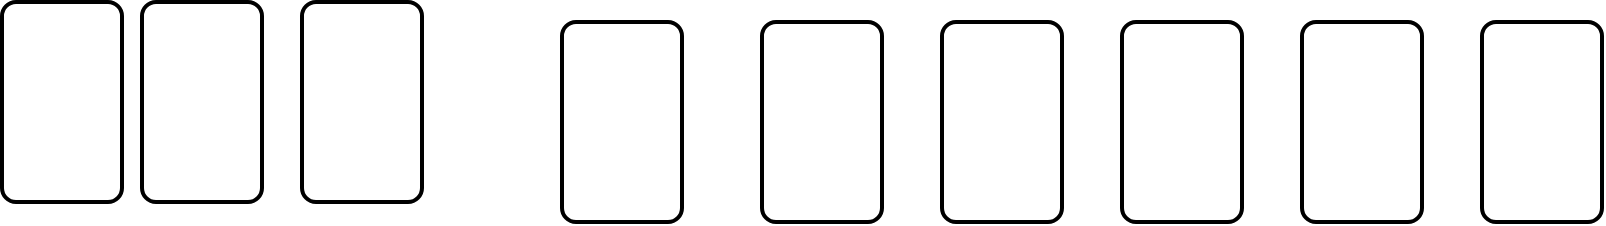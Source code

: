 <mxfile version="23.0.0" type="github">
  <diagram name="Page-1" id="XfehPIz5pwfP7hg46KTX">
    <mxGraphModel dx="612" dy="786" grid="1" gridSize="10" guides="1" tooltips="1" connect="1" arrows="1" fold="1" page="1" pageScale="1" pageWidth="850" pageHeight="1100" math="0" shadow="0">
      <root>
        <mxCell id="0" />
        <mxCell id="1" parent="0" />
        <mxCell id="rRNaepn5s9Wuyu-WW1Ut-1" value="" style="rounded=1;whiteSpace=wrap;html=1;absoluteArcSize=1;arcSize=14;strokeWidth=2;" vertex="1" parent="1">
          <mxGeometry x="80" y="160" width="60" height="100" as="geometry" />
        </mxCell>
        <mxCell id="rRNaepn5s9Wuyu-WW1Ut-2" value="" style="rounded=1;whiteSpace=wrap;html=1;absoluteArcSize=1;arcSize=14;strokeWidth=2;" vertex="1" parent="1">
          <mxGeometry x="750" y="170" width="60" height="100" as="geometry" />
        </mxCell>
        <mxCell id="rRNaepn5s9Wuyu-WW1Ut-3" value="" style="rounded=1;whiteSpace=wrap;html=1;absoluteArcSize=1;arcSize=14;strokeWidth=2;" vertex="1" parent="1">
          <mxGeometry x="660" y="170" width="60" height="100" as="geometry" />
        </mxCell>
        <mxCell id="rRNaepn5s9Wuyu-WW1Ut-4" value="" style="rounded=1;whiteSpace=wrap;html=1;absoluteArcSize=1;arcSize=14;strokeWidth=2;" vertex="1" parent="1">
          <mxGeometry x="570" y="170" width="60" height="100" as="geometry" />
        </mxCell>
        <mxCell id="rRNaepn5s9Wuyu-WW1Ut-5" value="" style="rounded=1;whiteSpace=wrap;html=1;absoluteArcSize=1;arcSize=14;strokeWidth=2;" vertex="1" parent="1">
          <mxGeometry x="480" y="170" width="60" height="100" as="geometry" />
        </mxCell>
        <mxCell id="rRNaepn5s9Wuyu-WW1Ut-6" value="" style="rounded=1;whiteSpace=wrap;html=1;absoluteArcSize=1;arcSize=14;strokeWidth=2;" vertex="1" parent="1">
          <mxGeometry x="390" y="170" width="60" height="100" as="geometry" />
        </mxCell>
        <mxCell id="rRNaepn5s9Wuyu-WW1Ut-7" value="" style="rounded=1;whiteSpace=wrap;html=1;absoluteArcSize=1;arcSize=14;strokeWidth=2;" vertex="1" parent="1">
          <mxGeometry x="290" y="170" width="60" height="100" as="geometry" />
        </mxCell>
        <mxCell id="rRNaepn5s9Wuyu-WW1Ut-8" value="" style="rounded=1;whiteSpace=wrap;html=1;absoluteArcSize=1;arcSize=14;strokeWidth=2;" vertex="1" parent="1">
          <mxGeometry x="160" y="160" width="60" height="100" as="geometry" />
        </mxCell>
        <mxCell id="rRNaepn5s9Wuyu-WW1Ut-9" value="" style="rounded=1;whiteSpace=wrap;html=1;absoluteArcSize=1;arcSize=14;strokeWidth=2;" vertex="1" parent="1">
          <mxGeometry x="10" y="160" width="60" height="100" as="geometry" />
        </mxCell>
      </root>
    </mxGraphModel>
  </diagram>
</mxfile>
